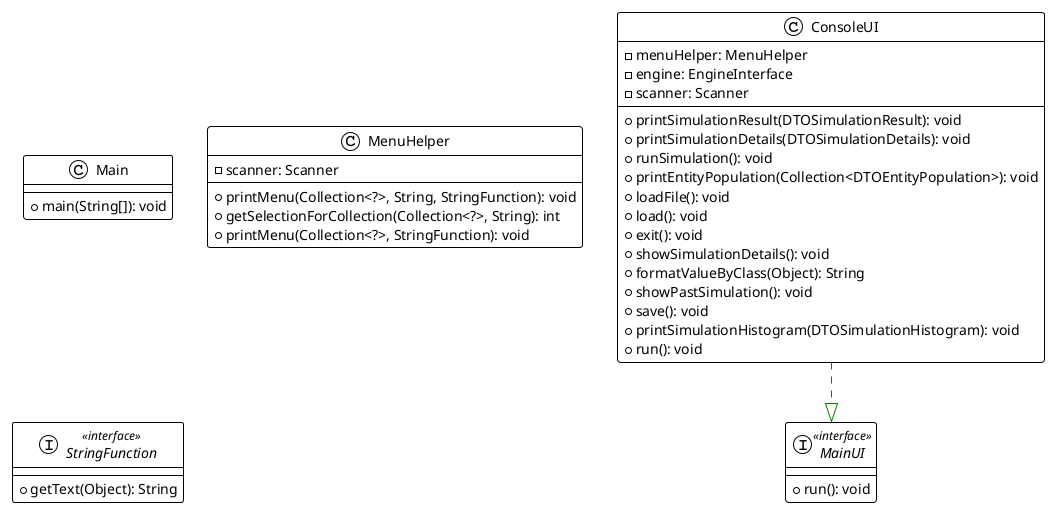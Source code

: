 @startuml

!theme plain
top to bottom direction
skinparam linetype ortho

class ConsoleUI {
  - menuHelper: MenuHelper
  - engine: EngineInterface
  - scanner: Scanner
  + printSimulationResult(DTOSimulationResult): void
  + printSimulationDetails(DTOSimulationDetails): void
  + runSimulation(): void
  + printEntityPopulation(Collection<DTOEntityPopulation>): void
  + loadFile(): void
  + load(): void
  + exit(): void
  + showSimulationDetails(): void
  + formatValueByClass(Object): String
  + showPastSimulation(): void
  + save(): void
  + printSimulationHistogram(DTOSimulationHistogram): void
  + run(): void
}
class Main {
  + main(String[]): void
}
interface MainUI << interface >> {
  + run(): void
}
class MenuHelper {
  - scanner: Scanner
  + printMenu(Collection<?>, String, StringFunction): void
  + getSelectionForCollection(Collection<?>, String): int
  + printMenu(Collection<?>, StringFunction): void
}
interface StringFunction << interface >> {
  + getText(Object): String
}

ConsoleUI       -[#008200,dashed]-^  MainUI         
@enduml
